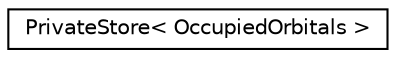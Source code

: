 digraph "Graphical Class Hierarchy"
{
  edge [fontname="Helvetica",fontsize="10",labelfontname="Helvetica",labelfontsize="10"];
  node [fontname="Helvetica",fontsize="10",shape=record];
  rankdir="LR";
  Node1 [label="PrivateStore\< OccupiedOrbitals \>",height=0.2,width=0.4,color="black", fillcolor="white", style="filled",URL="$classPrivateStore.html"];
}
